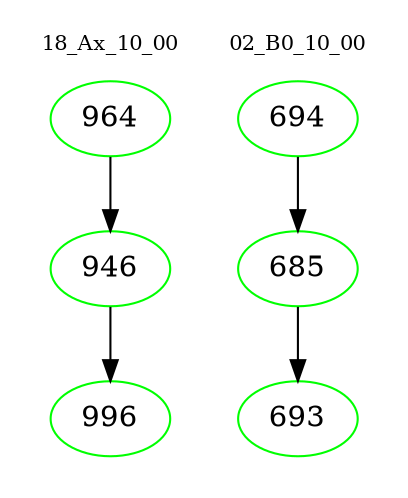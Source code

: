 digraph{
subgraph cluster_0 {
color = white
label = "18_Ax_10_00";
fontsize=10;
T0_964 [label="964", color="green"]
T0_964 -> T0_946 [color="black"]
T0_946 [label="946", color="green"]
T0_946 -> T0_996 [color="black"]
T0_996 [label="996", color="green"]
}
subgraph cluster_1 {
color = white
label = "02_B0_10_00";
fontsize=10;
T1_694 [label="694", color="green"]
T1_694 -> T1_685 [color="black"]
T1_685 [label="685", color="green"]
T1_685 -> T1_693 [color="black"]
T1_693 [label="693", color="green"]
}
}
